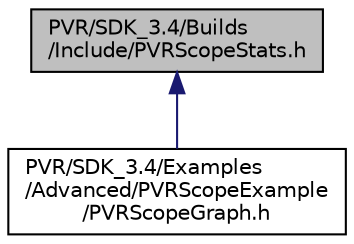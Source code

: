 digraph "PVR/SDK_3.4/Builds/Include/PVRScopeStats.h"
{
  edge [fontname="Helvetica",fontsize="10",labelfontname="Helvetica",labelfontsize="10"];
  node [fontname="Helvetica",fontsize="10",shape=record];
  Node1 [label="PVR/SDK_3.4/Builds\l/Include/PVRScopeStats.h",height=0.2,width=0.4,color="black", fillcolor="grey75", style="filled", fontcolor="black"];
  Node1 -> Node2 [dir="back",color="midnightblue",fontsize="10",style="solid",fontname="Helvetica"];
  Node2 [label="PVR/SDK_3.4/Examples\l/Advanced/PVRScopeExample\l/PVRScopeGraph.h",height=0.2,width=0.4,color="black", fillcolor="white", style="filled",URL="$_p_v_r_scope_graph_8h_source.html"];
}
